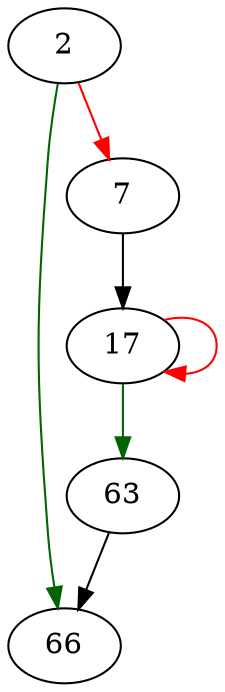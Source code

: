 strict digraph "blake2b_init" {
	// Node definitions.
	2 [entry=true];
	66;
	7;
	17;
	63;

	// Edge definitions.
	2 -> 66 [
		color=darkgreen
		cond=true
	];
	2 -> 7 [
		color=red
		cond=false
	];
	7 -> 17;
	17 -> 17 [
		color=red
		cond=false
	];
	17 -> 63 [
		color=darkgreen
		cond=true
	];
	63 -> 66;
}